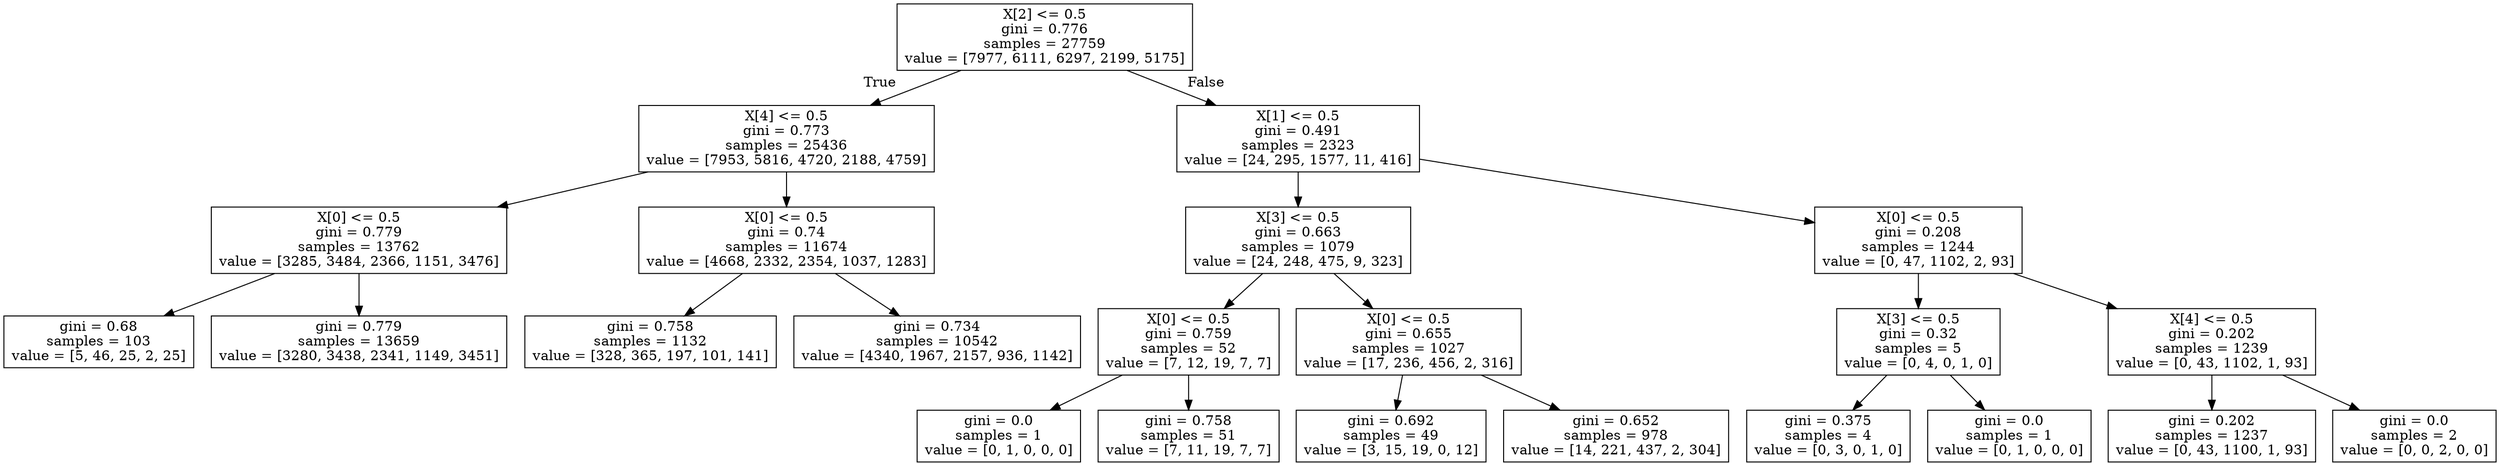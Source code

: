 digraph Tree {
node [shape=box] ;
0 [label="X[2] <= 0.5\ngini = 0.776\nsamples = 27759\nvalue = [7977, 6111, 6297, 2199, 5175]"] ;
1 [label="X[4] <= 0.5\ngini = 0.773\nsamples = 25436\nvalue = [7953, 5816, 4720, 2188, 4759]"] ;
0 -> 1 [labeldistance=2.5, labelangle=45, headlabel="True"] ;
2 [label="X[0] <= 0.5\ngini = 0.779\nsamples = 13762\nvalue = [3285, 3484, 2366, 1151, 3476]"] ;
1 -> 2 ;
3 [label="gini = 0.68\nsamples = 103\nvalue = [5, 46, 25, 2, 25]"] ;
2 -> 3 ;
4 [label="gini = 0.779\nsamples = 13659\nvalue = [3280, 3438, 2341, 1149, 3451]"] ;
2 -> 4 ;
5 [label="X[0] <= 0.5\ngini = 0.74\nsamples = 11674\nvalue = [4668, 2332, 2354, 1037, 1283]"] ;
1 -> 5 ;
6 [label="gini = 0.758\nsamples = 1132\nvalue = [328, 365, 197, 101, 141]"] ;
5 -> 6 ;
7 [label="gini = 0.734\nsamples = 10542\nvalue = [4340, 1967, 2157, 936, 1142]"] ;
5 -> 7 ;
8 [label="X[1] <= 0.5\ngini = 0.491\nsamples = 2323\nvalue = [24, 295, 1577, 11, 416]"] ;
0 -> 8 [labeldistance=2.5, labelangle=-45, headlabel="False"] ;
9 [label="X[3] <= 0.5\ngini = 0.663\nsamples = 1079\nvalue = [24, 248, 475, 9, 323]"] ;
8 -> 9 ;
10 [label="X[0] <= 0.5\ngini = 0.759\nsamples = 52\nvalue = [7, 12, 19, 7, 7]"] ;
9 -> 10 ;
11 [label="gini = 0.0\nsamples = 1\nvalue = [0, 1, 0, 0, 0]"] ;
10 -> 11 ;
12 [label="gini = 0.758\nsamples = 51\nvalue = [7, 11, 19, 7, 7]"] ;
10 -> 12 ;
13 [label="X[0] <= 0.5\ngini = 0.655\nsamples = 1027\nvalue = [17, 236, 456, 2, 316]"] ;
9 -> 13 ;
14 [label="gini = 0.692\nsamples = 49\nvalue = [3, 15, 19, 0, 12]"] ;
13 -> 14 ;
15 [label="gini = 0.652\nsamples = 978\nvalue = [14, 221, 437, 2, 304]"] ;
13 -> 15 ;
16 [label="X[0] <= 0.5\ngini = 0.208\nsamples = 1244\nvalue = [0, 47, 1102, 2, 93]"] ;
8 -> 16 ;
17 [label="X[3] <= 0.5\ngini = 0.32\nsamples = 5\nvalue = [0, 4, 0, 1, 0]"] ;
16 -> 17 ;
18 [label="gini = 0.375\nsamples = 4\nvalue = [0, 3, 0, 1, 0]"] ;
17 -> 18 ;
19 [label="gini = 0.0\nsamples = 1\nvalue = [0, 1, 0, 0, 0]"] ;
17 -> 19 ;
20 [label="X[4] <= 0.5\ngini = 0.202\nsamples = 1239\nvalue = [0, 43, 1102, 1, 93]"] ;
16 -> 20 ;
21 [label="gini = 0.202\nsamples = 1237\nvalue = [0, 43, 1100, 1, 93]"] ;
20 -> 21 ;
22 [label="gini = 0.0\nsamples = 2\nvalue = [0, 0, 2, 0, 0]"] ;
20 -> 22 ;
}